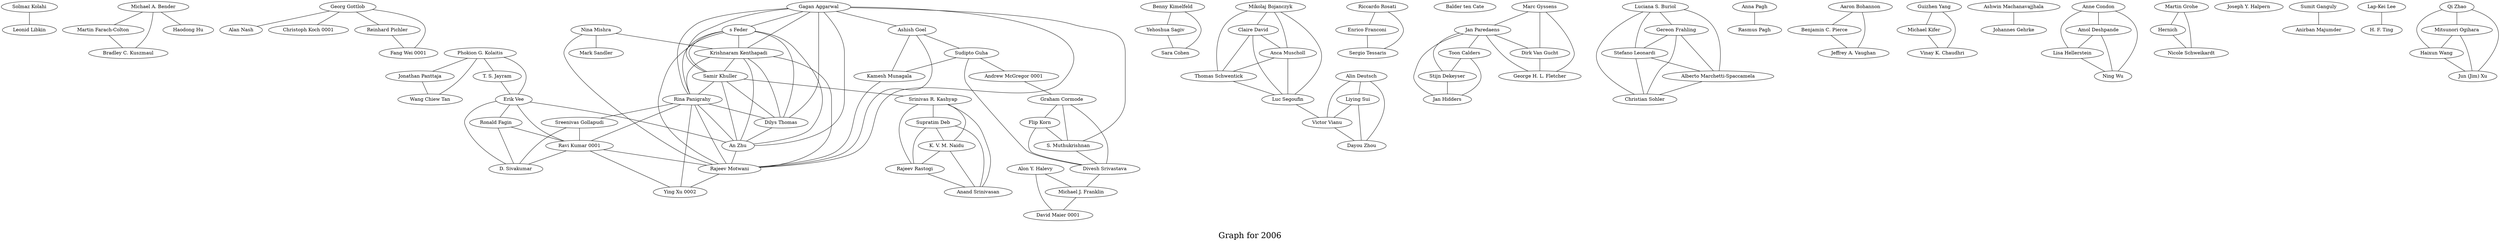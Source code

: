 /*****
Graph for 2006
*****/

graph G {
  graph [splines=true overlap=false]
  node  [shape=ellipse, width=0.3, height=0.3]
  0 [label="Solmaz Kolahi"];
  1 [label="Leonid Libkin"];
  2 [label="Michael A. Bender"];
  3 [label="Martin Farach-Colton"];
  4 [label="Bradley C. Kuszmaul"];
  5 [label="Georg Gottlob"];
  6 [label="Alan Nash"];
  7 [label="Phokion G. Kolaitis"];
  8 [label="Jonathan Panttaja"];
  9 [label="Wang Chiew Tan"];
  10 [label="Benny Kimelfeld"];
  11 [label="Yehoshua Sagiv"];
  12 [label="Christoph Koch 0001"];
  13 [label="T. S. Jayram"];
  14 [label="Erik Vee"];
  15 [label="Nina Mishra"];
  16 [label="Mark Sandler"];
  17 [label="Mikolaj Bojanczyk"];
  18 [label="Claire David"];
  19 [label="Anca Muscholl"];
  20 [label="Thomas Schwentick"];
  21 [label="Luc Segoufin"];
  22 [label="Riccardo Rosati"];
  23 [label="Gagan Aggarwal"];
  24 [label="s Feder"];
  25 [label="Krishnaram Kenthapadi"];
  26 [label="Samir Khuller"];
  27 [label="Rina Panigrahy"];
  28 [label="Dilys Thomas"];
  29 [label="An Zhu"];
  30 [label="Haodong Hu"];
  31 [label="Balder ten Cate"];
  32 [label="Srinivas R. Kashyap"];
  33 [label="Supratim Deb"];
  34 [label="K. V. M. Naidu"];
  35 [label="Rajeev Rastogi"];
  36 [label="Anand Srinivasan"];
  37 [label="Marc Gyssens"];
  38 [label="Jan Paredaens"];
  39 [label="Dirk Van Gucht"];
  40 [label="George H. L. Fletcher"];
  41 [label="Luciana S. Buriol"];
  42 [label="Gereon Frahling"];
  43 [label="Stefano Leonardi"];
  44 [label="Alberto Marchetti-Spaccamela"];
  45 [label="Christian Sohler"];
  46 [label="Anna Pagh"];
  47 [label="Rasmus Pagh"];
  48 [label="Alin Deutsch"];
  49 [label="Liying Sui"];
  50 [label="Victor Vianu"];
  51 [label="Dayou Zhou"];
  52 [label="Aaron Bohannon"];
  53 [label="Benjamin C. Pierce"];
  54 [label="Jeffrey A. Vaughan"];
  55 [label="Guizhen Yang"];
  56 [label="Michael Kifer"];
  57 [label="Vinay K. Chaudhri"];
  58 [label="Ashish Goel"];
  59 [label="Sudipto Guha"];
  60 [label="Kamesh Munagala"];
  61 [label="Reinhard Pichler"];
  62 [label="Fang Wei 0001"];
  63 [label="Enrico Franconi"];
  64 [label="Sergio Tessaris"];
  65 [label="Ashwin Machanavajjhala"];
  66 [label="Johannes Gehrke"];
  67 [label="Sara Cohen"];
  68 [label="Ronald Fagin"];
  69 [label="Anne Condon"];
  70 [label="Amol Deshpande"];
  71 [label="Lisa Hellerstein"];
  72 [label="Ning Wu"];
  73 [label="Martin Grohe"];
  74 [label="Hernich"];
  75 [label="Nicole Schweikardt"];
  76 [label="Joseph Y. Halpern"];
  77 [label="Andrew McGregor 0001"];
  78 [label="Graham Cormode"];
  79 [label="Flip Korn"];
  80 [label="S. Muthukrishnan"];
  81 [label="Divesh Srivastava"];
  82 [label="Sumit Ganguly"];
  83 [label="Anirban Majumder"];
  84 [label="Sreenivas Gollapudi"];
  85 [label="Ravi Kumar 0001"];
  86 [label="D. Sivakumar"];
  87 [label="Lap-Kei Lee"];
  88 [label="H. F. Ting"];
  89 [label="Toon Calders"];
  90 [label="Stijn Dekeyser"];
  91 [label="Jan Hidders"];
  92 [label="Alon Y. Halevy"];
  93 [label="Michael J. Franklin"];
  94 [label="David Maier 0001"];
  95 [label="Rajeev Motwani"];
  96 [label="Ying Xu 0002"];
  97 [label="Qi Zhao"];
  98 [label="Mitsunori Ogihara"];
  99 [label="Haixun Wang"];
  100 [label="Jun (Jim) Xu"];
  0 -- 1;
  2 -- 3;
  2 -- 4;
  2 -- 30;
  3 -- 4;
  5 -- 6;
  5 -- 12;
  5 -- 61;
  5 -- 62;
  7 -- 8;
  7 -- 9;
  7 -- 13;
  7 -- 14;
  8 -- 9;
  10 -- 11;
  10 -- 67;
  11 -- 67;
  13 -- 14;
  14 -- 29;
  14 -- 68;
  14 -- 85;
  14 -- 86;
  15 -- 16;
  15 -- 25;
  15 -- 95;
  17 -- 18;
  17 -- 19;
  17 -- 20;
  17 -- 21;
  18 -- 19;
  18 -- 20;
  18 -- 21;
  19 -- 20;
  19 -- 21;
  20 -- 21;
  21 -- 50;
  22 -- 63;
  22 -- 64;
  23 -- 24;
  23 -- 25;
  23 -- 26;
  23 -- 27;
  23 -- 28;
  23 -- 29;
  23 -- 58;
  23 -- 80;
  23 -- 95;
  24 -- 25;
  24 -- 26;
  24 -- 27;
  24 -- 28;
  24 -- 29;
  24 -- 95;
  25 -- 26;
  25 -- 27;
  25 -- 28;
  25 -- 29;
  25 -- 95;
  26 -- 27;
  26 -- 28;
  26 -- 29;
  26 -- 32;
  27 -- 28;
  27 -- 29;
  27 -- 84;
  27 -- 85;
  27 -- 95;
  27 -- 96;
  28 -- 29;
  29 -- 95;
  32 -- 33;
  32 -- 34;
  32 -- 35;
  32 -- 36;
  33 -- 34;
  33 -- 35;
  33 -- 36;
  34 -- 35;
  34 -- 36;
  35 -- 36;
  37 -- 38;
  37 -- 39;
  37 -- 40;
  38 -- 39;
  38 -- 40;
  38 -- 89;
  38 -- 90;
  38 -- 91;
  39 -- 40;
  41 -- 42;
  41 -- 43;
  41 -- 44;
  41 -- 45;
  42 -- 43;
  42 -- 44;
  42 -- 45;
  43 -- 44;
  43 -- 45;
  44 -- 45;
  46 -- 47;
  48 -- 49;
  48 -- 50;
  48 -- 51;
  49 -- 50;
  49 -- 51;
  50 -- 51;
  52 -- 53;
  52 -- 54;
  53 -- 54;
  55 -- 56;
  55 -- 57;
  56 -- 57;
  58 -- 59;
  58 -- 60;
  58 -- 95;
  59 -- 60;
  59 -- 77;
  59 -- 81;
  60 -- 95;
  61 -- 62;
  63 -- 64;
  65 -- 66;
  68 -- 85;
  68 -- 86;
  69 -- 70;
  69 -- 71;
  69 -- 72;
  70 -- 71;
  70 -- 72;
  71 -- 72;
  73 -- 74;
  73 -- 75;
  74 -- 75;
  77 -- 78;
  78 -- 79;
  78 -- 80;
  78 -- 81;
  79 -- 80;
  79 -- 81;
  80 -- 81;
  81 -- 93;
  82 -- 83;
  84 -- 85;
  84 -- 86;
  85 -- 86;
  85 -- 95;
  85 -- 96;
  87 -- 88;
  89 -- 90;
  89 -- 91;
  90 -- 91;
  92 -- 93;
  92 -- 94;
  93 -- 94;
  95 -- 96;
  97 -- 98;
  97 -- 99;
  97 -- 100;
  98 -- 99;
  98 -- 100;
  99 -- 100;
  label = "\nGraph for 2006\n";  fontsize=24;
}
